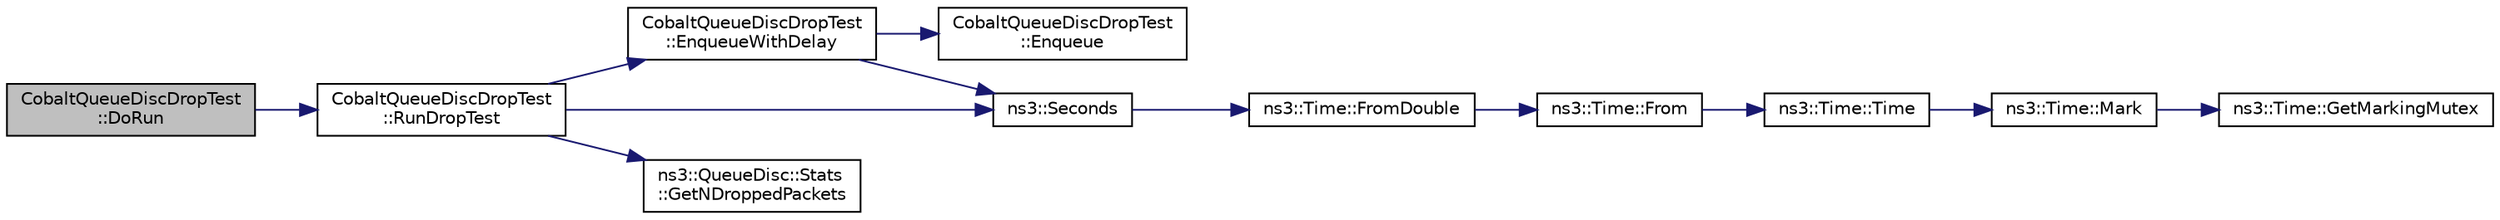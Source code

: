 digraph "CobaltQueueDiscDropTest::DoRun"
{
 // LATEX_PDF_SIZE
  edge [fontname="Helvetica",fontsize="10",labelfontname="Helvetica",labelfontsize="10"];
  node [fontname="Helvetica",fontsize="10",shape=record];
  rankdir="LR";
  Node1 [label="CobaltQueueDiscDropTest\l::DoRun",height=0.2,width=0.4,color="black", fillcolor="grey75", style="filled", fontcolor="black",tooltip="Implementation to actually run this TestCase."];
  Node1 -> Node2 [color="midnightblue",fontsize="10",style="solid",fontname="Helvetica"];
  Node2 [label="CobaltQueueDiscDropTest\l::RunDropTest",height=0.2,width=0.4,color="black", fillcolor="white", style="filled",URL="$class_cobalt_queue_disc_drop_test.html#a8291a2475af41fa4bbe35bf81fe52205",tooltip="Run Cobalt test function."];
  Node2 -> Node3 [color="midnightblue",fontsize="10",style="solid",fontname="Helvetica"];
  Node3 [label="CobaltQueueDiscDropTest\l::EnqueueWithDelay",height=0.2,width=0.4,color="black", fillcolor="white", style="filled",URL="$class_cobalt_queue_disc_drop_test.html#ab18f398e06979a41eb908c6d2722a63a",tooltip=" "];
  Node3 -> Node4 [color="midnightblue",fontsize="10",style="solid",fontname="Helvetica"];
  Node4 [label="CobaltQueueDiscDropTest\l::Enqueue",height=0.2,width=0.4,color="black", fillcolor="white", style="filled",URL="$class_cobalt_queue_disc_drop_test.html#aa02da85a135418392fbcaf2f799e5249",tooltip="Enqueue function."];
  Node3 -> Node5 [color="midnightblue",fontsize="10",style="solid",fontname="Helvetica"];
  Node5 [label="ns3::Seconds",height=0.2,width=0.4,color="black", fillcolor="white", style="filled",URL="$group__timecivil.html#ga33c34b816f8ff6628e33d5c8e9713b9e",tooltip="Construct a Time in the indicated unit."];
  Node5 -> Node6 [color="midnightblue",fontsize="10",style="solid",fontname="Helvetica"];
  Node6 [label="ns3::Time::FromDouble",height=0.2,width=0.4,color="black", fillcolor="white", style="filled",URL="$classns3_1_1_time.html#a60e845f4a74e62495b86356afe604cb4",tooltip="Create a Time equal to value in unit unit."];
  Node6 -> Node7 [color="midnightblue",fontsize="10",style="solid",fontname="Helvetica"];
  Node7 [label="ns3::Time::From",height=0.2,width=0.4,color="black", fillcolor="white", style="filled",URL="$classns3_1_1_time.html#a34e4acc13d0e08cc8cb9cd3b838b9baf",tooltip="Create a Time in the current unit."];
  Node7 -> Node8 [color="midnightblue",fontsize="10",style="solid",fontname="Helvetica"];
  Node8 [label="ns3::Time::Time",height=0.2,width=0.4,color="black", fillcolor="white", style="filled",URL="$classns3_1_1_time.html#a8a39dc1b8cbbd7fe6d940e492d1b925e",tooltip="Default constructor, with value 0."];
  Node8 -> Node9 [color="midnightblue",fontsize="10",style="solid",fontname="Helvetica"];
  Node9 [label="ns3::Time::Mark",height=0.2,width=0.4,color="black", fillcolor="white", style="filled",URL="$classns3_1_1_time.html#aa7eef2a1119c1c4855d99f1e83d44c54",tooltip="Record a Time instance with the MarkedTimes."];
  Node9 -> Node10 [color="midnightblue",fontsize="10",style="solid",fontname="Helvetica"];
  Node10 [label="ns3::Time::GetMarkingMutex",height=0.2,width=0.4,color="black", fillcolor="white", style="filled",URL="$classns3_1_1_time.html#addd8e672203391b3ae98ee475ce05272",tooltip=" "];
  Node2 -> Node11 [color="midnightblue",fontsize="10",style="solid",fontname="Helvetica"];
  Node11 [label="ns3::QueueDisc::Stats\l::GetNDroppedPackets",height=0.2,width=0.4,color="black", fillcolor="white", style="filled",URL="$structns3_1_1_queue_disc_1_1_stats.html#a064346e6d236319f0115765050434305",tooltip="Get the number of packets dropped for the given reason."];
  Node2 -> Node5 [color="midnightblue",fontsize="10",style="solid",fontname="Helvetica"];
}

